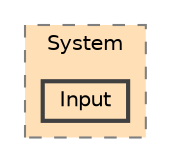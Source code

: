 digraph "R-Type/Engine/ECS/System/Input"
{
 // LATEX_PDF_SIZE
  bgcolor="transparent";
  edge [fontname=Helvetica,fontsize=10,labelfontname=Helvetica,labelfontsize=10];
  node [fontname=Helvetica,fontsize=10,shape=box,height=0.2,width=0.4];
  compound=true
  subgraph clusterdir_628ac78da6848c9bc4923d1396a2f9cb {
    graph [ bgcolor="#ffe0b6", pencolor="grey50", label="System", fontname=Helvetica,fontsize=10 style="filled,dashed", URL="dir_628ac78da6848c9bc4923d1396a2f9cb.html",tooltip=""]
  dir_6275344d2ab13a2ccc8c3564f028d5c7 [label="Input", fillcolor="#ffe0b6", color="grey25", style="filled,bold", URL="dir_6275344d2ab13a2ccc8c3564f028d5c7.html",tooltip=""];
  }
}
